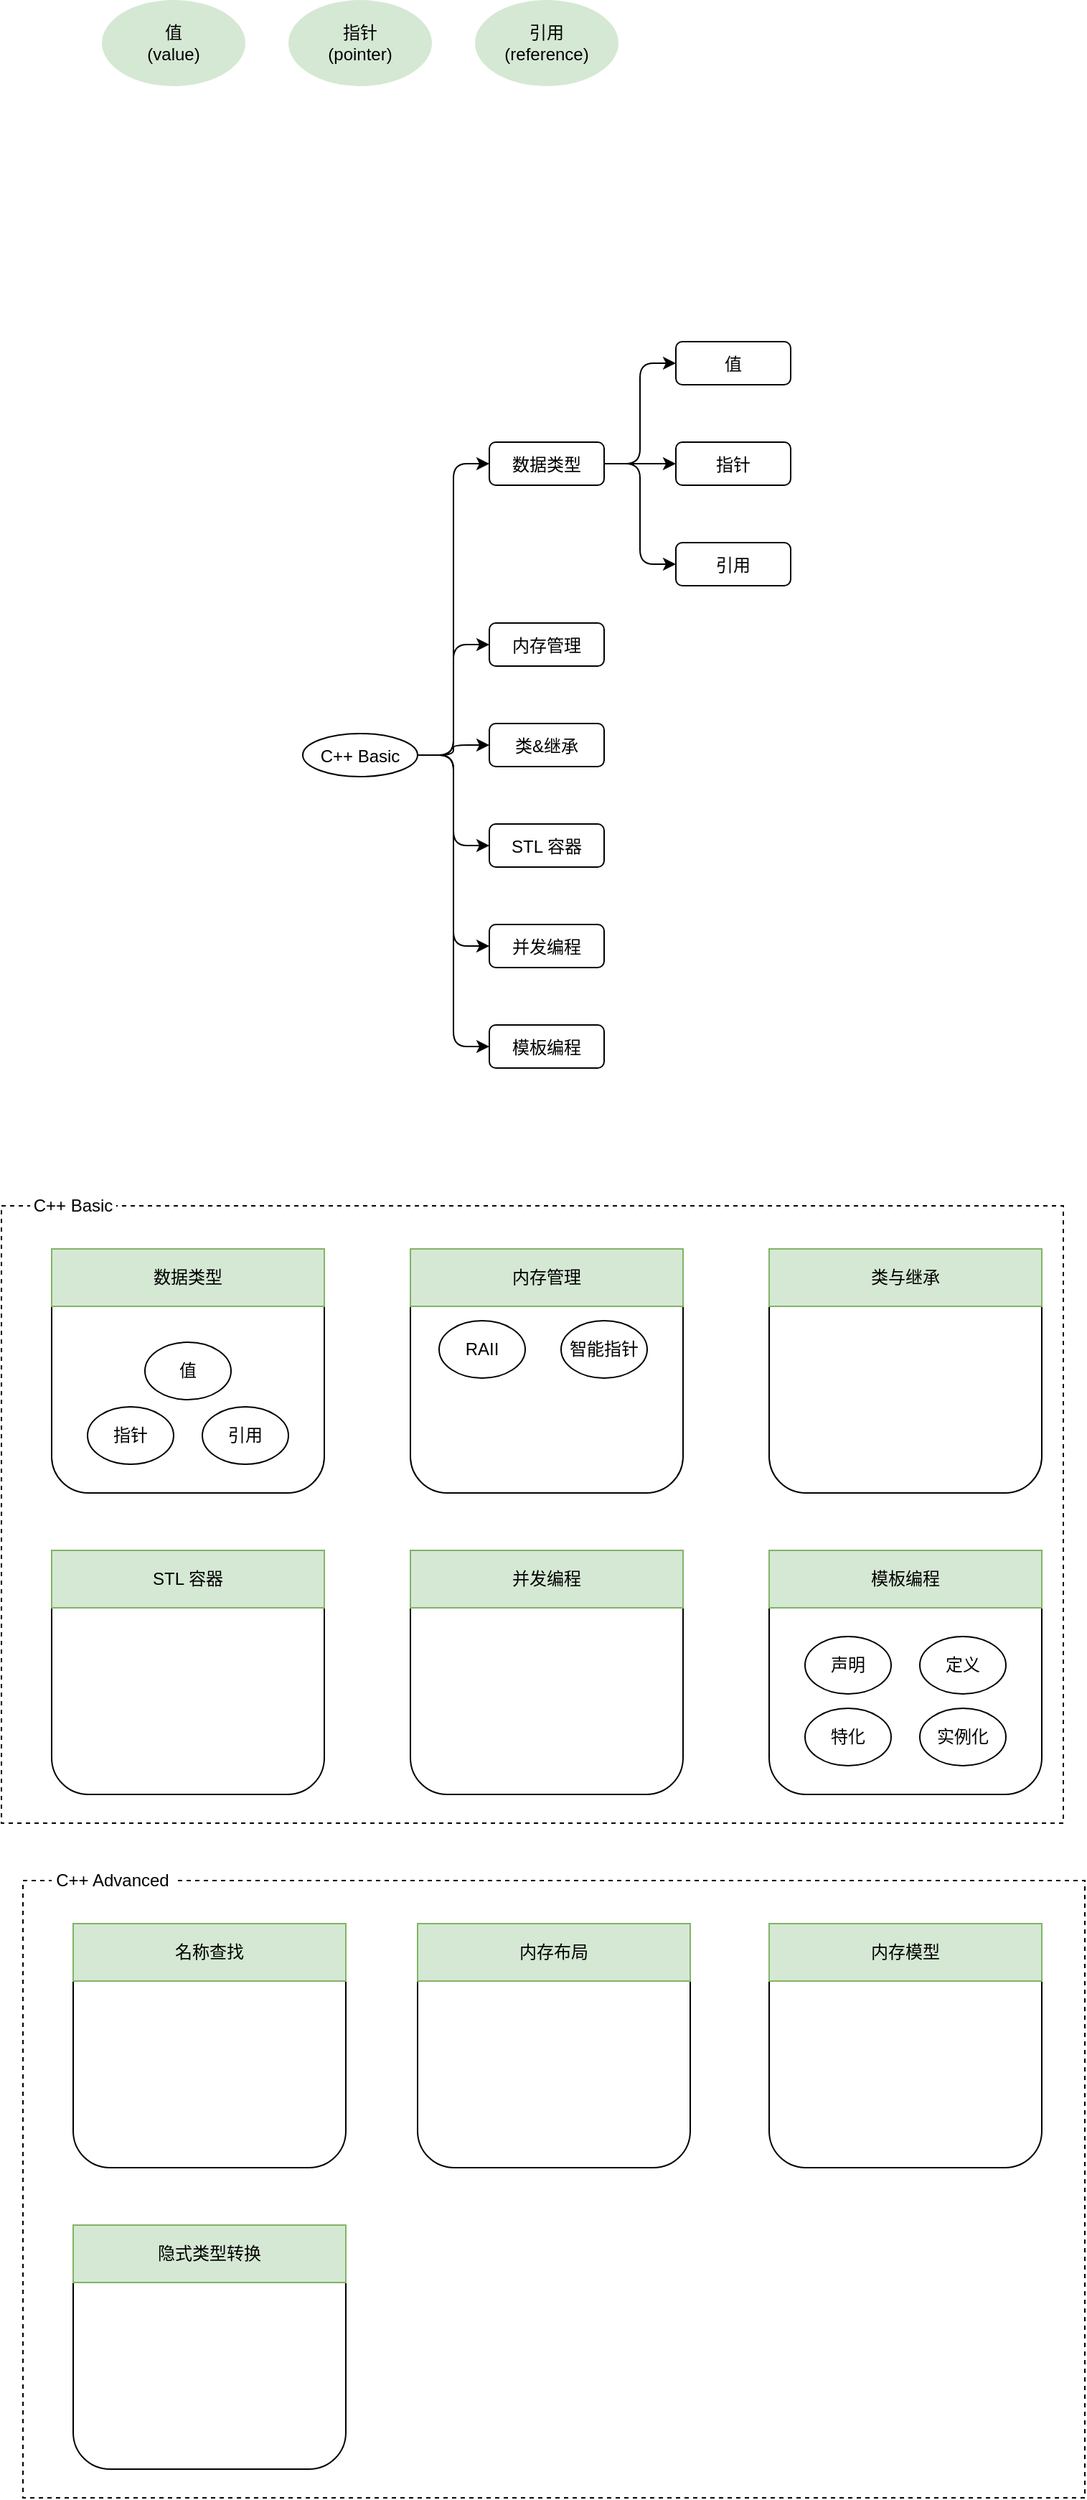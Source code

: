 <mxfile version="20.3.7" type="github">
  <diagram id="L3DYJd3ip9_Pa9qVwgF8" name="Page-1">
    <mxGraphModel dx="866" dy="521" grid="1" gridSize="10" guides="1" tooltips="1" connect="1" arrows="1" fold="1" page="1" pageScale="1" pageWidth="850" pageHeight="1100" math="0" shadow="0">
      <root>
        <mxCell id="0" />
        <mxCell id="1" parent="0" />
        <mxCell id="D-1D-L4UW3rj7d5zvuvt-48" value="" style="rounded=0;whiteSpace=wrap;html=1;fillColor=none;dashed=1;" parent="1" vertex="1">
          <mxGeometry x="40" y="970" width="740" height="430" as="geometry" />
        </mxCell>
        <mxCell id="D-1D-L4UW3rj7d5zvuvt-1" value="C++ Basic" style="ellipse" parent="1" vertex="1">
          <mxGeometry x="250" y="641" width="80" height="30" as="geometry" />
        </mxCell>
        <mxCell id="D-1D-L4UW3rj7d5zvuvt-2" value="数据类型" style="rounded=1;" parent="1" vertex="1">
          <mxGeometry x="380" y="438" width="80" height="30" as="geometry" />
        </mxCell>
        <mxCell id="D-1D-L4UW3rj7d5zvuvt-3" value="" style="edgeStyle=elbowEdgeStyle;elbow=horizontal;" parent="1" source="D-1D-L4UW3rj7d5zvuvt-1" target="D-1D-L4UW3rj7d5zvuvt-2" edge="1">
          <mxGeometry relative="1" as="geometry" />
        </mxCell>
        <mxCell id="D-1D-L4UW3rj7d5zvuvt-4" value="值" style="rounded=1;" parent="1" vertex="1">
          <mxGeometry x="510" y="368" width="80" height="30" as="geometry" />
        </mxCell>
        <mxCell id="D-1D-L4UW3rj7d5zvuvt-5" value="" style="edgeStyle=elbowEdgeStyle;elbow=horizontal;" parent="1" source="D-1D-L4UW3rj7d5zvuvt-2" target="D-1D-L4UW3rj7d5zvuvt-4" edge="1">
          <mxGeometry relative="1" as="geometry" />
        </mxCell>
        <mxCell id="D-1D-L4UW3rj7d5zvuvt-6" value="指针" style="rounded=1;" parent="1" vertex="1">
          <mxGeometry x="510" y="438" width="80" height="30" as="geometry" />
        </mxCell>
        <mxCell id="D-1D-L4UW3rj7d5zvuvt-7" value="" style="edgeStyle=elbowEdgeStyle;elbow=horizontal;" parent="1" source="D-1D-L4UW3rj7d5zvuvt-2" target="D-1D-L4UW3rj7d5zvuvt-6" edge="1">
          <mxGeometry relative="1" as="geometry" />
        </mxCell>
        <mxCell id="D-1D-L4UW3rj7d5zvuvt-8" value="引用" style="rounded=1;" parent="1" vertex="1">
          <mxGeometry x="510" y="508" width="80" height="30" as="geometry" />
        </mxCell>
        <mxCell id="D-1D-L4UW3rj7d5zvuvt-9" value="" style="edgeStyle=elbowEdgeStyle;elbow=horizontal;" parent="1" source="D-1D-L4UW3rj7d5zvuvt-2" target="D-1D-L4UW3rj7d5zvuvt-8" edge="1">
          <mxGeometry relative="1" as="geometry" />
        </mxCell>
        <mxCell id="D-1D-L4UW3rj7d5zvuvt-10" value="内存管理" style="rounded=1;" parent="1" vertex="1">
          <mxGeometry x="380" y="564" width="80" height="30" as="geometry" />
        </mxCell>
        <mxCell id="D-1D-L4UW3rj7d5zvuvt-11" value="" style="edgeStyle=elbowEdgeStyle;elbow=horizontal;" parent="1" source="D-1D-L4UW3rj7d5zvuvt-1" target="D-1D-L4UW3rj7d5zvuvt-10" edge="1">
          <mxGeometry relative="1" as="geometry" />
        </mxCell>
        <mxCell id="D-1D-L4UW3rj7d5zvuvt-12" value="类&amp;继承" style="rounded=1;" parent="1" vertex="1">
          <mxGeometry x="380" y="634" width="80" height="30" as="geometry" />
        </mxCell>
        <mxCell id="D-1D-L4UW3rj7d5zvuvt-13" value="" style="edgeStyle=elbowEdgeStyle;elbow=horizontal;" parent="1" source="D-1D-L4UW3rj7d5zvuvt-1" target="D-1D-L4UW3rj7d5zvuvt-12" edge="1">
          <mxGeometry relative="1" as="geometry" />
        </mxCell>
        <mxCell id="D-1D-L4UW3rj7d5zvuvt-14" value="STL 容器" style="rounded=1;" parent="1" vertex="1">
          <mxGeometry x="380" y="704" width="80" height="30" as="geometry" />
        </mxCell>
        <mxCell id="D-1D-L4UW3rj7d5zvuvt-15" value="" style="edgeStyle=elbowEdgeStyle;elbow=horizontal;" parent="1" source="D-1D-L4UW3rj7d5zvuvt-1" target="D-1D-L4UW3rj7d5zvuvt-14" edge="1">
          <mxGeometry relative="1" as="geometry" />
        </mxCell>
        <mxCell id="D-1D-L4UW3rj7d5zvuvt-16" value="并发编程" style="rounded=1;" parent="1" vertex="1">
          <mxGeometry x="380" y="774" width="80" height="30" as="geometry" />
        </mxCell>
        <mxCell id="D-1D-L4UW3rj7d5zvuvt-17" value="" style="edgeStyle=elbowEdgeStyle;elbow=horizontal;" parent="1" source="D-1D-L4UW3rj7d5zvuvt-1" target="D-1D-L4UW3rj7d5zvuvt-16" edge="1">
          <mxGeometry relative="1" as="geometry" />
        </mxCell>
        <mxCell id="D-1D-L4UW3rj7d5zvuvt-18" value="模板编程" style="rounded=1;" parent="1" vertex="1">
          <mxGeometry x="380" y="844" width="80" height="30" as="geometry" />
        </mxCell>
        <mxCell id="D-1D-L4UW3rj7d5zvuvt-19" value="" style="edgeStyle=elbowEdgeStyle;elbow=horizontal;" parent="1" source="D-1D-L4UW3rj7d5zvuvt-1" target="D-1D-L4UW3rj7d5zvuvt-18" edge="1">
          <mxGeometry relative="1" as="geometry" />
        </mxCell>
        <mxCell id="D-1D-L4UW3rj7d5zvuvt-20" value="" style="rounded=1;whiteSpace=wrap;html=1;" parent="1" vertex="1">
          <mxGeometry x="75" y="1000" width="190" height="170" as="geometry" />
        </mxCell>
        <mxCell id="D-1D-L4UW3rj7d5zvuvt-21" value="数据类型" style="rounded=0;whiteSpace=wrap;html=1;fillColor=#d5e8d4;strokeColor=#82b366;" parent="1" vertex="1">
          <mxGeometry x="75" y="1000" width="190" height="40" as="geometry" />
        </mxCell>
        <mxCell id="D-1D-L4UW3rj7d5zvuvt-23" value="值" style="ellipse;whiteSpace=wrap;html=1;" parent="1" vertex="1">
          <mxGeometry x="140" y="1065" width="60" height="40" as="geometry" />
        </mxCell>
        <mxCell id="D-1D-L4UW3rj7d5zvuvt-24" value="指针" style="ellipse;whiteSpace=wrap;html=1;" parent="1" vertex="1">
          <mxGeometry x="100" y="1110" width="60" height="40" as="geometry" />
        </mxCell>
        <mxCell id="D-1D-L4UW3rj7d5zvuvt-25" value="引用" style="ellipse;whiteSpace=wrap;html=1;" parent="1" vertex="1">
          <mxGeometry x="180" y="1110" width="60" height="40" as="geometry" />
        </mxCell>
        <mxCell id="D-1D-L4UW3rj7d5zvuvt-26" value="" style="rounded=1;whiteSpace=wrap;html=1;" parent="1" vertex="1">
          <mxGeometry x="325" y="1000" width="190" height="170" as="geometry" />
        </mxCell>
        <mxCell id="D-1D-L4UW3rj7d5zvuvt-27" value="内存管理" style="rounded=0;whiteSpace=wrap;html=1;fillColor=#d5e8d4;strokeColor=#82b366;" parent="1" vertex="1">
          <mxGeometry x="325" y="1000" width="190" height="40" as="geometry" />
        </mxCell>
        <mxCell id="D-1D-L4UW3rj7d5zvuvt-31" value="RAII" style="ellipse;whiteSpace=wrap;html=1;" parent="1" vertex="1">
          <mxGeometry x="345" y="1050" width="60" height="40" as="geometry" />
        </mxCell>
        <mxCell id="D-1D-L4UW3rj7d5zvuvt-32" value="智能指针" style="ellipse;whiteSpace=wrap;html=1;" parent="1" vertex="1">
          <mxGeometry x="430" y="1050" width="60" height="40" as="geometry" />
        </mxCell>
        <mxCell id="D-1D-L4UW3rj7d5zvuvt-33" value="" style="rounded=1;whiteSpace=wrap;html=1;" parent="1" vertex="1">
          <mxGeometry x="575" y="1000" width="190" height="170" as="geometry" />
        </mxCell>
        <mxCell id="D-1D-L4UW3rj7d5zvuvt-34" value="类与继承" style="rounded=0;whiteSpace=wrap;html=1;fillColor=#d5e8d4;strokeColor=#82b366;" parent="1" vertex="1">
          <mxGeometry x="575" y="1000" width="190" height="40" as="geometry" />
        </mxCell>
        <mxCell id="D-1D-L4UW3rj7d5zvuvt-37" value="" style="rounded=1;whiteSpace=wrap;html=1;" parent="1" vertex="1">
          <mxGeometry x="75" y="1210" width="190" height="170" as="geometry" />
        </mxCell>
        <mxCell id="D-1D-L4UW3rj7d5zvuvt-38" value="STL 容器" style="rounded=0;whiteSpace=wrap;html=1;fillColor=#d5e8d4;strokeColor=#82b366;" parent="1" vertex="1">
          <mxGeometry x="75" y="1210" width="190" height="40" as="geometry" />
        </mxCell>
        <mxCell id="D-1D-L4UW3rj7d5zvuvt-42" value="" style="rounded=1;whiteSpace=wrap;html=1;" parent="1" vertex="1">
          <mxGeometry x="325" y="1210" width="190" height="170" as="geometry" />
        </mxCell>
        <mxCell id="D-1D-L4UW3rj7d5zvuvt-43" value="并发编程" style="rounded=0;whiteSpace=wrap;html=1;fillColor=#d5e8d4;strokeColor=#82b366;" parent="1" vertex="1">
          <mxGeometry x="325" y="1210" width="190" height="40" as="geometry" />
        </mxCell>
        <mxCell id="D-1D-L4UW3rj7d5zvuvt-46" value="" style="rounded=1;whiteSpace=wrap;html=1;" parent="1" vertex="1">
          <mxGeometry x="575" y="1210" width="190" height="170" as="geometry" />
        </mxCell>
        <mxCell id="D-1D-L4UW3rj7d5zvuvt-47" value="模板编程" style="rounded=0;whiteSpace=wrap;html=1;fillColor=#d5e8d4;strokeColor=#82b366;" parent="1" vertex="1">
          <mxGeometry x="575" y="1210" width="190" height="40" as="geometry" />
        </mxCell>
        <mxCell id="D-1D-L4UW3rj7d5zvuvt-49" value="C++ Basic" style="text;html=1;strokeColor=none;fillColor=default;align=center;verticalAlign=middle;whiteSpace=wrap;rounded=0;dashed=1;" parent="1" vertex="1">
          <mxGeometry x="60" y="960" width="60" height="20" as="geometry" />
        </mxCell>
        <mxCell id="D-1D-L4UW3rj7d5zvuvt-50" value="声明" style="ellipse;whiteSpace=wrap;html=1;" parent="1" vertex="1">
          <mxGeometry x="600" y="1270" width="60" height="40" as="geometry" />
        </mxCell>
        <mxCell id="D-1D-L4UW3rj7d5zvuvt-51" value="定义" style="ellipse;whiteSpace=wrap;html=1;" parent="1" vertex="1">
          <mxGeometry x="680" y="1270" width="60" height="40" as="geometry" />
        </mxCell>
        <mxCell id="D-1D-L4UW3rj7d5zvuvt-52" value="特化" style="ellipse;whiteSpace=wrap;html=1;" parent="1" vertex="1">
          <mxGeometry x="600" y="1320" width="60" height="40" as="geometry" />
        </mxCell>
        <mxCell id="D-1D-L4UW3rj7d5zvuvt-53" value="实例化" style="ellipse;whiteSpace=wrap;html=1;" parent="1" vertex="1">
          <mxGeometry x="680" y="1320" width="60" height="40" as="geometry" />
        </mxCell>
        <mxCell id="tkb0eZsMlAo2WpOlYzch-1" value="" style="rounded=0;whiteSpace=wrap;html=1;fillColor=none;dashed=1;" parent="1" vertex="1">
          <mxGeometry x="55" y="1440" width="740" height="430" as="geometry" />
        </mxCell>
        <mxCell id="tkb0eZsMlAo2WpOlYzch-2" value="" style="rounded=1;whiteSpace=wrap;html=1;" parent="1" vertex="1">
          <mxGeometry x="90" y="1470" width="190" height="170" as="geometry" />
        </mxCell>
        <mxCell id="tkb0eZsMlAo2WpOlYzch-3" value="名称查找" style="rounded=0;whiteSpace=wrap;html=1;fillColor=#d5e8d4;strokeColor=#82b366;" parent="1" vertex="1">
          <mxGeometry x="90" y="1470" width="190" height="40" as="geometry" />
        </mxCell>
        <mxCell id="tkb0eZsMlAo2WpOlYzch-19" value="C++ Advanced" style="text;html=1;strokeColor=none;fillColor=default;align=center;verticalAlign=middle;whiteSpace=wrap;rounded=0;dashed=1;" parent="1" vertex="1">
          <mxGeometry x="75" y="1430" width="85" height="20" as="geometry" />
        </mxCell>
        <mxCell id="UsrpdZ0R41oK7m11sxxm-1" value="值&lt;br&gt;(value)" style="ellipse;whiteSpace=wrap;html=1;fillColor=#d5e8d4;strokeColor=none;" parent="1" vertex="1">
          <mxGeometry x="110" y="130" width="100" height="60" as="geometry" />
        </mxCell>
        <mxCell id="UsrpdZ0R41oK7m11sxxm-2" value="指针&lt;br&gt;(pointer)" style="ellipse;whiteSpace=wrap;html=1;fillColor=#d5e8d4;strokeColor=none;" parent="1" vertex="1">
          <mxGeometry x="240" y="130" width="100" height="60" as="geometry" />
        </mxCell>
        <mxCell id="UsrpdZ0R41oK7m11sxxm-3" value="引用&lt;br&gt;(reference)" style="ellipse;whiteSpace=wrap;html=1;fillColor=#d5e8d4;strokeColor=none;" parent="1" vertex="1">
          <mxGeometry x="370" y="130" width="100" height="60" as="geometry" />
        </mxCell>
        <mxCell id="YWLk7X-9cXMXUFzbq7gm-1" value="" style="rounded=1;whiteSpace=wrap;html=1;" parent="1" vertex="1">
          <mxGeometry x="330" y="1470" width="190" height="170" as="geometry" />
        </mxCell>
        <mxCell id="YWLk7X-9cXMXUFzbq7gm-2" value="内存布局" style="rounded=0;whiteSpace=wrap;html=1;fillColor=#d5e8d4;strokeColor=#82b366;" parent="1" vertex="1">
          <mxGeometry x="330" y="1470" width="190" height="40" as="geometry" />
        </mxCell>
        <mxCell id="YWLk7X-9cXMXUFzbq7gm-3" value="" style="rounded=1;whiteSpace=wrap;html=1;" parent="1" vertex="1">
          <mxGeometry x="575" y="1470" width="190" height="170" as="geometry" />
        </mxCell>
        <mxCell id="YWLk7X-9cXMXUFzbq7gm-4" value="内存模型" style="rounded=0;whiteSpace=wrap;html=1;fillColor=#d5e8d4;strokeColor=#82b366;" parent="1" vertex="1">
          <mxGeometry x="575" y="1470" width="190" height="40" as="geometry" />
        </mxCell>
        <mxCell id="aRtrNssfc7y4KnprCDZ4-1" value="" style="rounded=1;whiteSpace=wrap;html=1;" vertex="1" parent="1">
          <mxGeometry x="90" y="1680" width="190" height="170" as="geometry" />
        </mxCell>
        <mxCell id="aRtrNssfc7y4KnprCDZ4-2" value="隐式类型转换" style="rounded=0;whiteSpace=wrap;html=1;fillColor=#d5e8d4;strokeColor=#82b366;" vertex="1" parent="1">
          <mxGeometry x="90" y="1680" width="190" height="40" as="geometry" />
        </mxCell>
      </root>
    </mxGraphModel>
  </diagram>
</mxfile>
